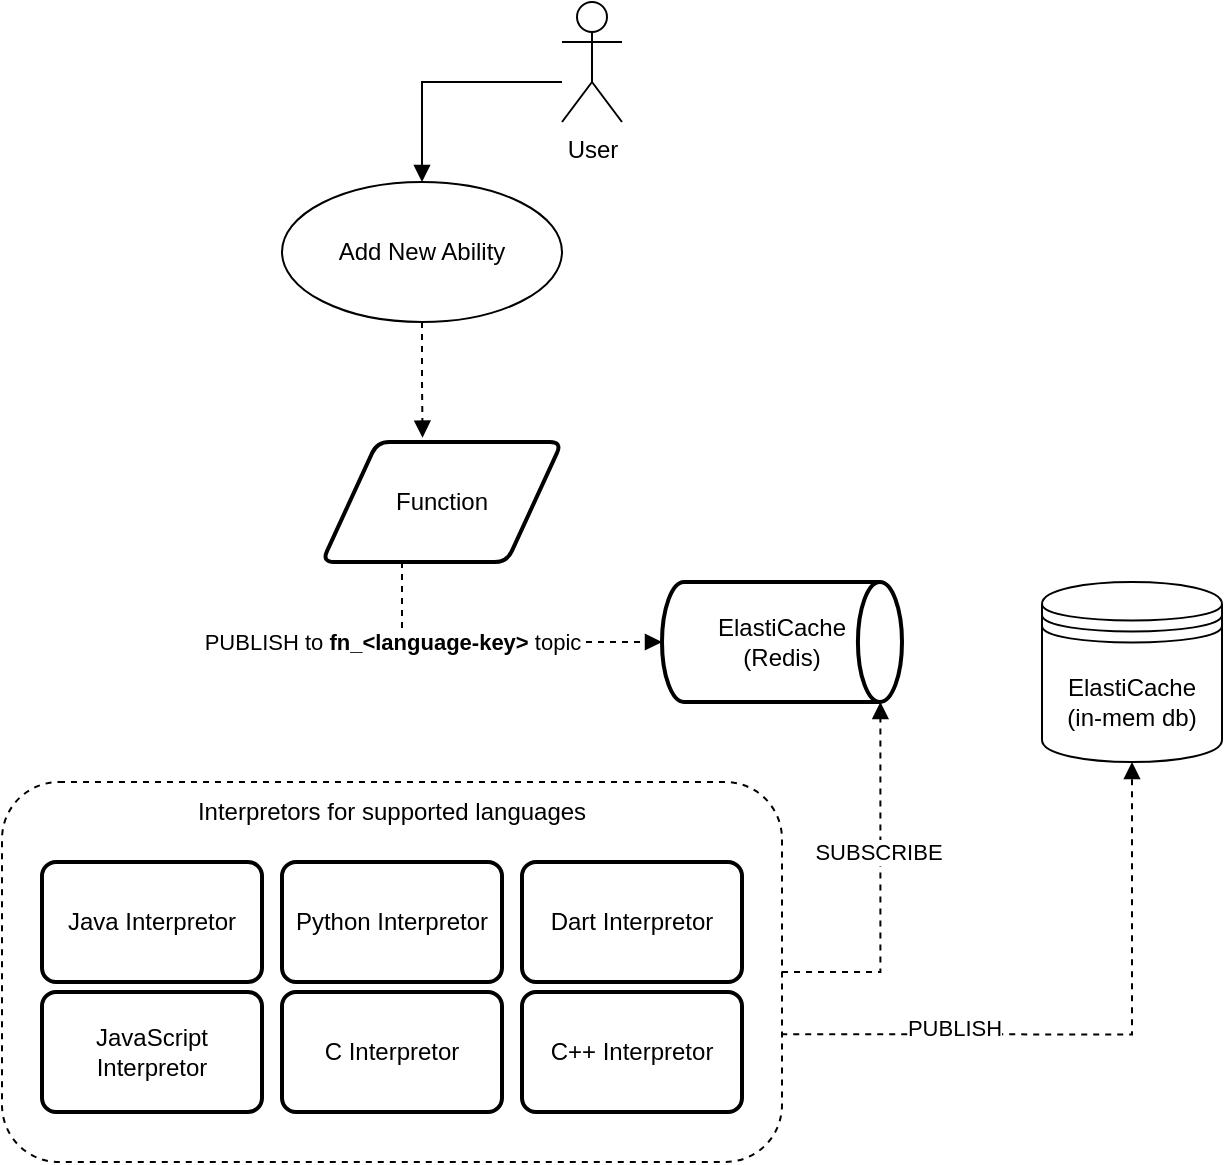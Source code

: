 <mxfile version="15.7.1" type="github">
  <diagram id="CxVSHzd_doAoFEGoSuhs" name="Page-1">
    <mxGraphModel dx="1063" dy="623" grid="1" gridSize="10" guides="1" tooltips="1" connect="1" arrows="1" fold="1" page="1" pageScale="1" pageWidth="827" pageHeight="1169" math="0" shadow="0">
      <root>
        <mxCell id="0" />
        <mxCell id="1" parent="0" />
        <mxCell id="c8ZKSFQab_wwVtqAm06O-29" style="edgeStyle=orthogonalEdgeStyle;rounded=0;orthogonalLoop=1;jettySize=auto;html=1;entryX=0.91;entryY=1;entryDx=0;entryDy=0;entryPerimeter=0;dashed=1;endArrow=block;endFill=1;" edge="1" parent="1" source="c8ZKSFQab_wwVtqAm06O-26" target="c8ZKSFQab_wwVtqAm06O-5">
          <mxGeometry relative="1" as="geometry">
            <Array as="points">
              <mxPoint x="449" y="575" />
            </Array>
          </mxGeometry>
        </mxCell>
        <mxCell id="c8ZKSFQab_wwVtqAm06O-30" value="SUBSCRIBE" style="edgeLabel;html=1;align=center;verticalAlign=middle;resizable=0;points=[];" vertex="1" connectable="0" parent="c8ZKSFQab_wwVtqAm06O-29">
          <mxGeometry x="0.182" y="1" relative="1" as="geometry">
            <mxPoint as="offset" />
          </mxGeometry>
        </mxCell>
        <mxCell id="c8ZKSFQab_wwVtqAm06O-32" style="edgeStyle=orthogonalEdgeStyle;rounded=0;orthogonalLoop=1;jettySize=auto;html=1;dashed=1;endArrow=block;endFill=1;exitX=0.999;exitY=0.664;exitDx=0;exitDy=0;exitPerimeter=0;" edge="1" parent="1" source="c8ZKSFQab_wwVtqAm06O-26" target="c8ZKSFQab_wwVtqAm06O-4">
          <mxGeometry relative="1" as="geometry" />
        </mxCell>
        <mxCell id="c8ZKSFQab_wwVtqAm06O-33" value="PUBLISH" style="edgeLabel;html=1;align=center;verticalAlign=middle;resizable=0;points=[];" vertex="1" connectable="0" parent="c8ZKSFQab_wwVtqAm06O-32">
          <mxGeometry x="-0.444" y="3" relative="1" as="geometry">
            <mxPoint as="offset" />
          </mxGeometry>
        </mxCell>
        <mxCell id="c8ZKSFQab_wwVtqAm06O-26" value="" style="rounded=1;whiteSpace=wrap;html=1;dashed=1;" vertex="1" parent="1">
          <mxGeometry x="10" y="480" width="390" height="190" as="geometry" />
        </mxCell>
        <mxCell id="c8ZKSFQab_wwVtqAm06O-4" value="ElastiCache &lt;br&gt;(in-mem db)" style="shape=datastore;whiteSpace=wrap;html=1;" vertex="1" parent="1">
          <mxGeometry x="530" y="380" width="90" height="90" as="geometry" />
        </mxCell>
        <mxCell id="c8ZKSFQab_wwVtqAm06O-5" value="ElastiCache &lt;br&gt;(Redis)" style="strokeWidth=2;html=1;shape=mxgraph.flowchart.direct_data;whiteSpace=wrap;" vertex="1" parent="1">
          <mxGeometry x="340" y="380" width="120" height="60" as="geometry" />
        </mxCell>
        <mxCell id="c8ZKSFQab_wwVtqAm06O-24" style="edgeStyle=orthogonalEdgeStyle;rounded=0;orthogonalLoop=1;jettySize=auto;html=1;entryX=0;entryY=0.5;entryDx=0;entryDy=0;entryPerimeter=0;dashed=1;endArrow=block;endFill=1;" edge="1" parent="1" source="c8ZKSFQab_wwVtqAm06O-6" target="c8ZKSFQab_wwVtqAm06O-5">
          <mxGeometry relative="1" as="geometry">
            <Array as="points">
              <mxPoint x="210" y="410" />
            </Array>
          </mxGeometry>
        </mxCell>
        <mxCell id="c8ZKSFQab_wwVtqAm06O-25" value="PUBLISH to &lt;b&gt;fn_&amp;lt;language-key&amp;gt;&lt;/b&gt; topic" style="edgeLabel;html=1;align=center;verticalAlign=middle;resizable=0;points=[];" vertex="1" connectable="0" parent="c8ZKSFQab_wwVtqAm06O-24">
          <mxGeometry x="-0.284" relative="1" as="geometry">
            <mxPoint x="-26" as="offset" />
          </mxGeometry>
        </mxCell>
        <mxCell id="c8ZKSFQab_wwVtqAm06O-6" value="Function" style="shape=parallelogram;html=1;strokeWidth=2;perimeter=parallelogramPerimeter;whiteSpace=wrap;rounded=1;arcSize=12;size=0.23;" vertex="1" parent="1">
          <mxGeometry x="170" y="310" width="120" height="60" as="geometry" />
        </mxCell>
        <mxCell id="c8ZKSFQab_wwVtqAm06O-12" style="edgeStyle=orthogonalEdgeStyle;rounded=0;orthogonalLoop=1;jettySize=auto;html=1;entryX=0.5;entryY=0;entryDx=0;entryDy=0;endArrow=block;endFill=1;" edge="1" parent="1" source="c8ZKSFQab_wwVtqAm06O-8" target="c8ZKSFQab_wwVtqAm06O-11">
          <mxGeometry relative="1" as="geometry">
            <Array as="points">
              <mxPoint x="220" y="130" />
            </Array>
          </mxGeometry>
        </mxCell>
        <mxCell id="c8ZKSFQab_wwVtqAm06O-8" value="User" style="shape=umlActor;verticalLabelPosition=bottom;verticalAlign=top;html=1;" vertex="1" parent="1">
          <mxGeometry x="290" y="90" width="30" height="60" as="geometry" />
        </mxCell>
        <mxCell id="c8ZKSFQab_wwVtqAm06O-13" style="edgeStyle=orthogonalEdgeStyle;rounded=0;orthogonalLoop=1;jettySize=auto;html=1;entryX=0.419;entryY=-0.036;entryDx=0;entryDy=0;entryPerimeter=0;endArrow=block;endFill=1;dashed=1;" edge="1" parent="1" source="c8ZKSFQab_wwVtqAm06O-11" target="c8ZKSFQab_wwVtqAm06O-6">
          <mxGeometry relative="1" as="geometry" />
        </mxCell>
        <mxCell id="c8ZKSFQab_wwVtqAm06O-11" value="Add New Ability" style="ellipse;whiteSpace=wrap;html=1;" vertex="1" parent="1">
          <mxGeometry x="150" y="180" width="140" height="70" as="geometry" />
        </mxCell>
        <mxCell id="c8ZKSFQab_wwVtqAm06O-14" value="Java Interpretor" style="rounded=1;whiteSpace=wrap;html=1;absoluteArcSize=1;arcSize=14;strokeWidth=2;" vertex="1" parent="1">
          <mxGeometry x="30" y="520" width="110" height="60" as="geometry" />
        </mxCell>
        <mxCell id="c8ZKSFQab_wwVtqAm06O-16" value="Python Interpretor" style="rounded=1;whiteSpace=wrap;html=1;absoluteArcSize=1;arcSize=14;strokeWidth=2;" vertex="1" parent="1">
          <mxGeometry x="150" y="520" width="110" height="60" as="geometry" />
        </mxCell>
        <mxCell id="c8ZKSFQab_wwVtqAm06O-17" value="Dart Interpretor" style="rounded=1;whiteSpace=wrap;html=1;absoluteArcSize=1;arcSize=14;strokeWidth=2;" vertex="1" parent="1">
          <mxGeometry x="270" y="520" width="110" height="60" as="geometry" />
        </mxCell>
        <mxCell id="c8ZKSFQab_wwVtqAm06O-18" value="C Interpretor" style="rounded=1;whiteSpace=wrap;html=1;absoluteArcSize=1;arcSize=14;strokeWidth=2;" vertex="1" parent="1">
          <mxGeometry x="150" y="585" width="110" height="60" as="geometry" />
        </mxCell>
        <mxCell id="c8ZKSFQab_wwVtqAm06O-19" value="JavaScript Interpretor" style="rounded=1;whiteSpace=wrap;html=1;absoluteArcSize=1;arcSize=14;strokeWidth=2;" vertex="1" parent="1">
          <mxGeometry x="30" y="585" width="110" height="60" as="geometry" />
        </mxCell>
        <mxCell id="c8ZKSFQab_wwVtqAm06O-22" value="C++ Interpretor" style="rounded=1;whiteSpace=wrap;html=1;absoluteArcSize=1;arcSize=14;strokeWidth=2;" vertex="1" parent="1">
          <mxGeometry x="270" y="585" width="110" height="60" as="geometry" />
        </mxCell>
        <mxCell id="c8ZKSFQab_wwVtqAm06O-23" value="Interpretors for supported languages" style="text;html=1;strokeColor=none;fillColor=none;align=center;verticalAlign=middle;whiteSpace=wrap;rounded=0;" vertex="1" parent="1">
          <mxGeometry x="60" y="480" width="290" height="30" as="geometry" />
        </mxCell>
      </root>
    </mxGraphModel>
  </diagram>
</mxfile>
